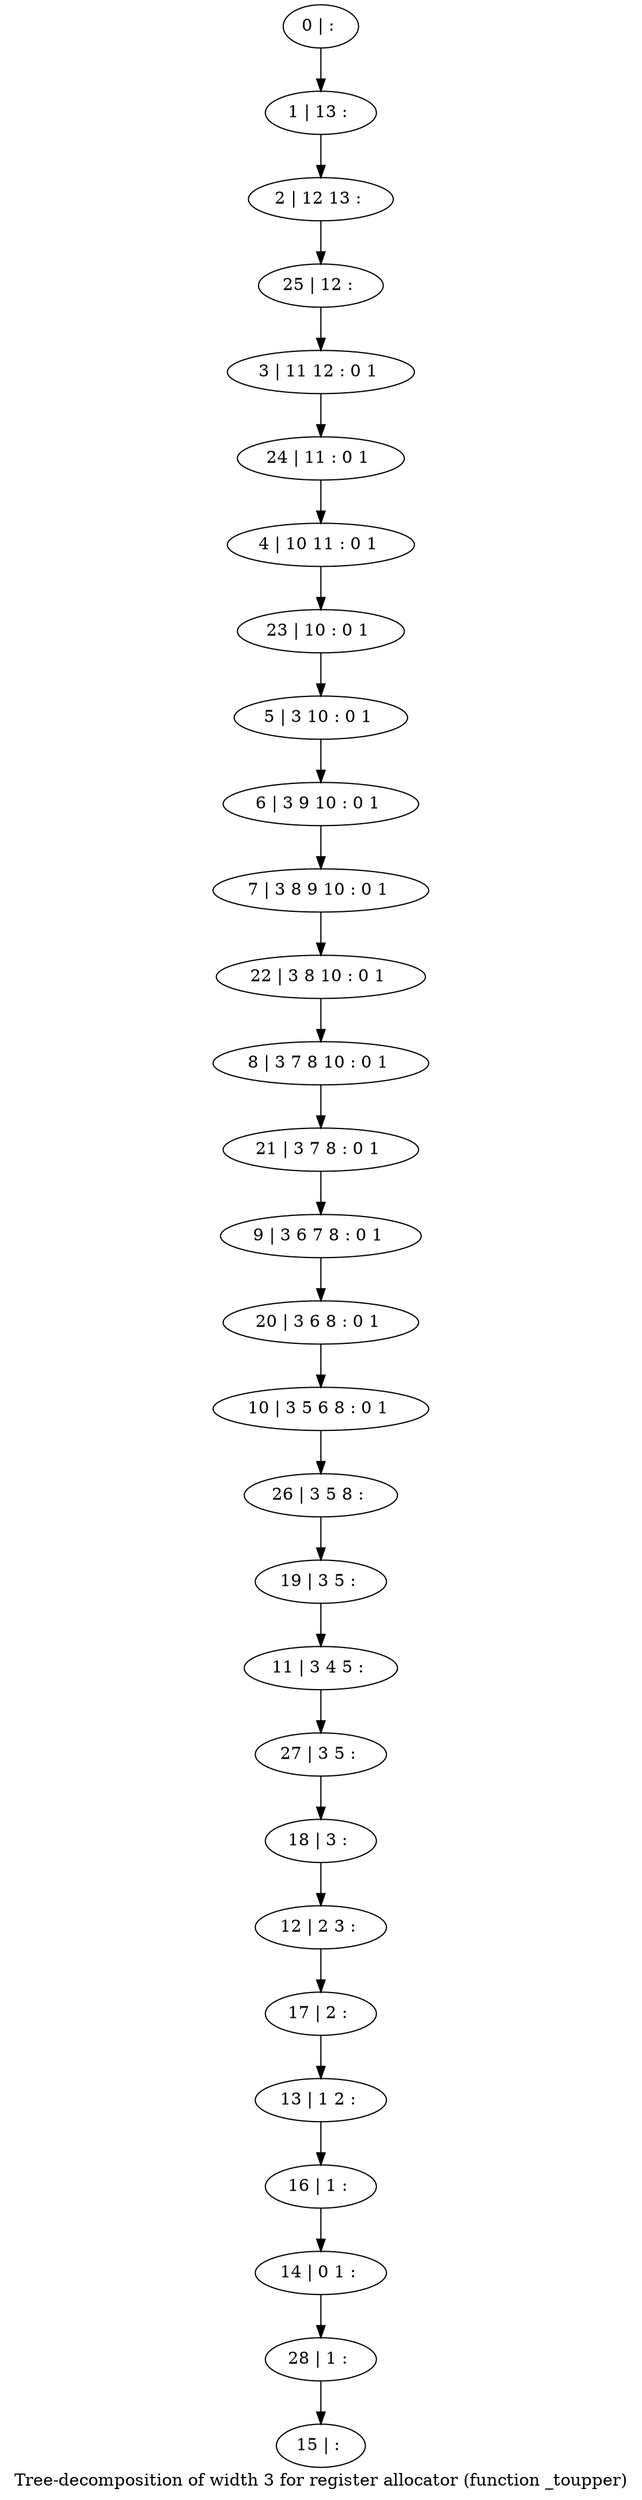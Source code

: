 digraph G {
graph [label="Tree-decomposition of width 3 for register allocator (function _toupper)"]
0[label="0 | : "];
1[label="1 | 13 : "];
2[label="2 | 12 13 : "];
3[label="3 | 11 12 : 0 1 "];
4[label="4 | 10 11 : 0 1 "];
5[label="5 | 3 10 : 0 1 "];
6[label="6 | 3 9 10 : 0 1 "];
7[label="7 | 3 8 9 10 : 0 1 "];
8[label="8 | 3 7 8 10 : 0 1 "];
9[label="9 | 3 6 7 8 : 0 1 "];
10[label="10 | 3 5 6 8 : 0 1 "];
11[label="11 | 3 4 5 : "];
12[label="12 | 2 3 : "];
13[label="13 | 1 2 : "];
14[label="14 | 0 1 : "];
15[label="15 | : "];
16[label="16 | 1 : "];
17[label="17 | 2 : "];
18[label="18 | 3 : "];
19[label="19 | 3 5 : "];
20[label="20 | 3 6 8 : 0 1 "];
21[label="21 | 3 7 8 : 0 1 "];
22[label="22 | 3 8 10 : 0 1 "];
23[label="23 | 10 : 0 1 "];
24[label="24 | 11 : 0 1 "];
25[label="25 | 12 : "];
26[label="26 | 3 5 8 : "];
27[label="27 | 3 5 : "];
28[label="28 | 1 : "];
0->1 ;
1->2 ;
5->6 ;
6->7 ;
16->14 ;
13->16 ;
17->13 ;
12->17 ;
18->12 ;
19->11 ;
20->10 ;
9->20 ;
21->9 ;
8->21 ;
22->8 ;
7->22 ;
23->5 ;
4->23 ;
24->4 ;
3->24 ;
25->3 ;
2->25 ;
26->19 ;
10->26 ;
27->18 ;
11->27 ;
28->15 ;
14->28 ;
}
